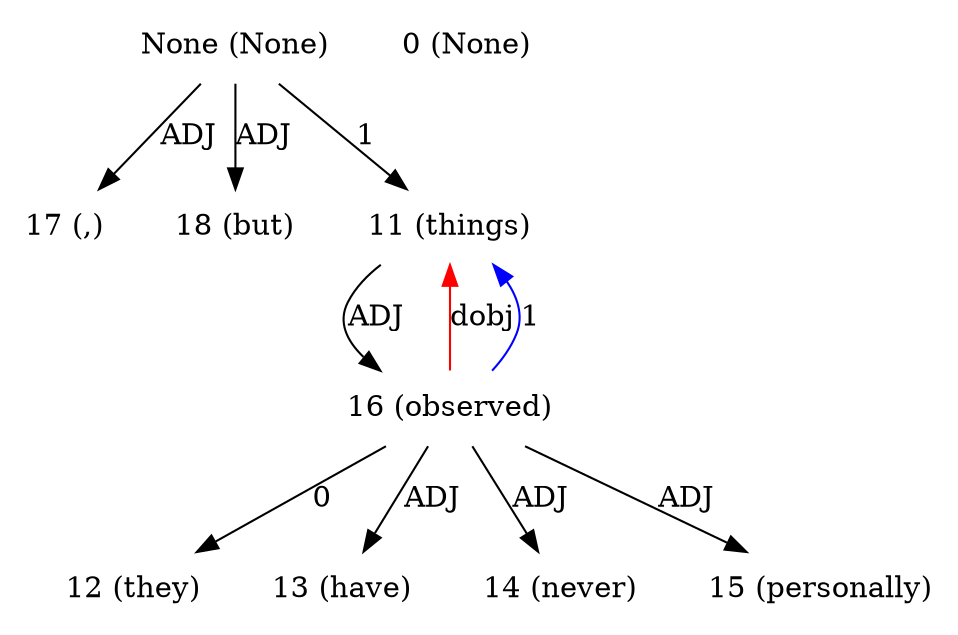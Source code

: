 digraph G{
edge [dir=forward]
node [shape=plaintext]

None [label="None (None)"]
None -> 17 [label="ADJ"]
None -> 18 [label="ADJ"]
None [label="None (None)"]
None -> 11 [label="1"]
0 [label="0 (None)"]
11 [label="11 (things)"]
11 -> 16 [label="ADJ"]
16 -> 11 [label="dobj", color="red"]
12 [label="12 (they)"]
13 [label="13 (have)"]
14 [label="14 (never)"]
15 [label="15 (personally)"]
16 [label="16 (observed)"]
16 -> 11 [label="1", color="blue"]
16 -> 12 [label="0"]
16 -> 13 [label="ADJ"]
16 -> 14 [label="ADJ"]
16 -> 15 [label="ADJ"]
17 [label="17 (,)"]
18 [label="18 (but)"]
}
